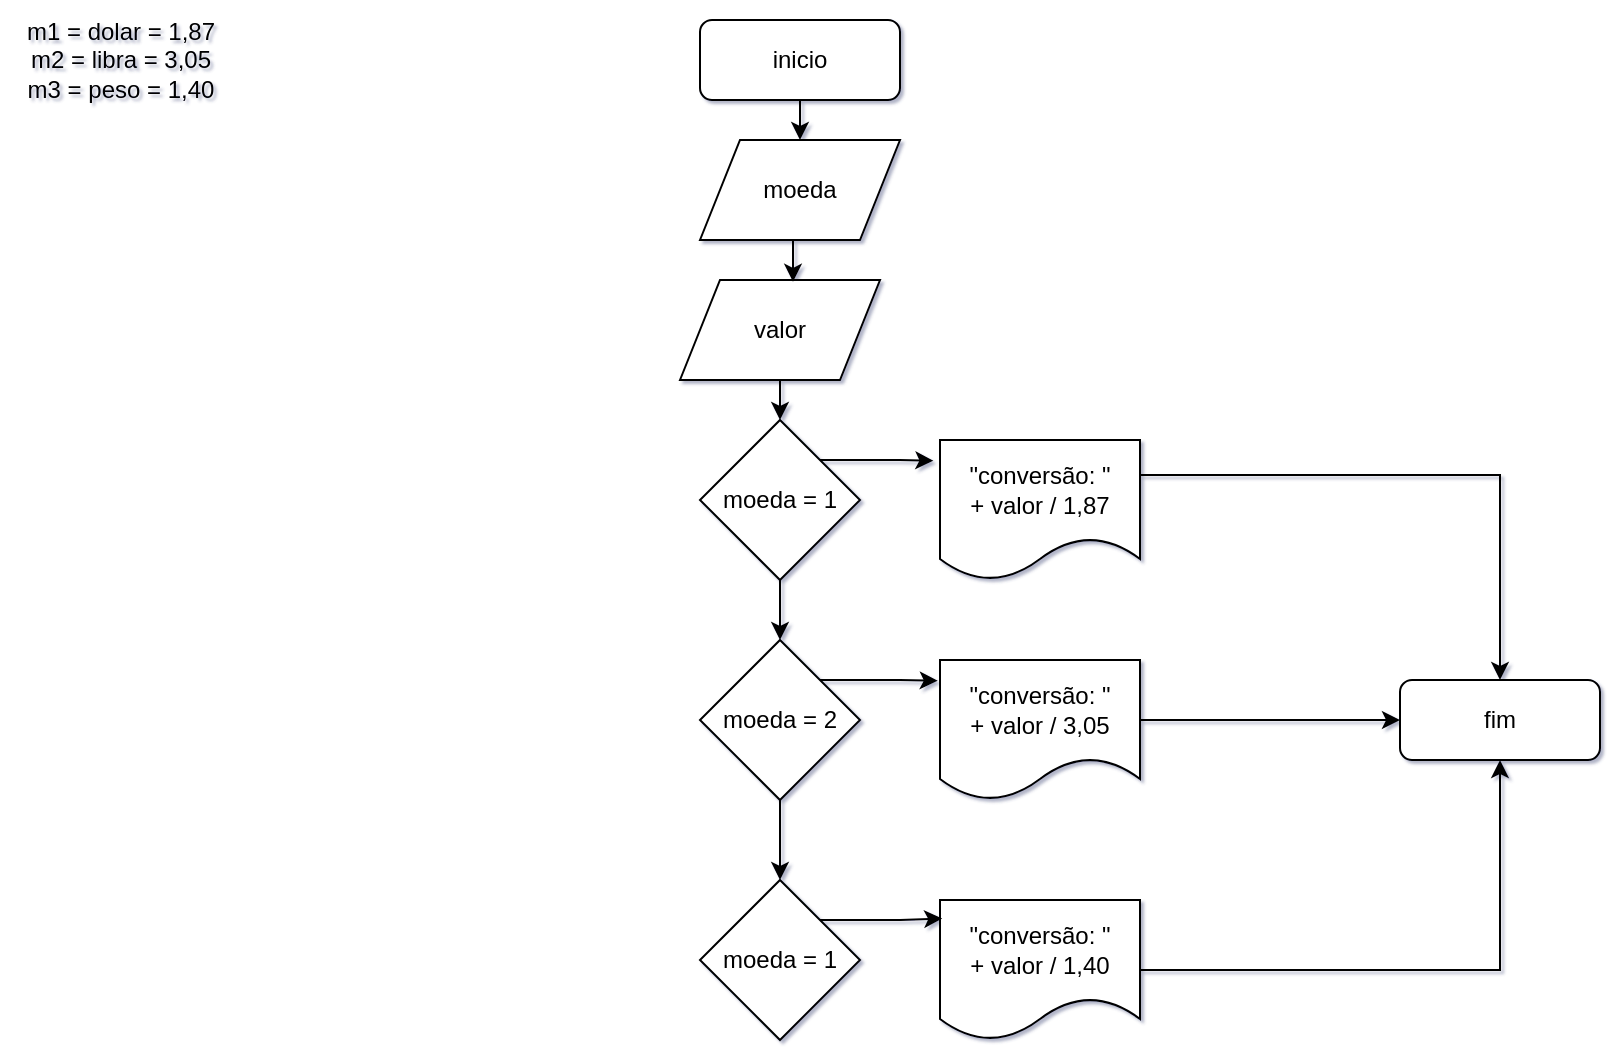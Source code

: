 <mxfile version="26.0.9">
  <diagram name="Página-1" id="IAS2n_sIF7jFCsGxXnuV">
    <mxGraphModel dx="765" dy="463" grid="1" gridSize="10" guides="1" tooltips="1" connect="1" arrows="1" fold="1" page="1" pageScale="1" pageWidth="1169" pageHeight="1654" background="none" math="0" shadow="1">
      <root>
        <mxCell id="0" />
        <mxCell id="1" parent="0" />
        <mxCell id="5pMe2-5SteMIqpU9e42x-7" style="edgeStyle=orthogonalEdgeStyle;rounded=0;orthogonalLoop=1;jettySize=auto;html=1;exitX=0.5;exitY=1;exitDx=0;exitDy=0;entryX=0.5;entryY=0;entryDx=0;entryDy=0;labelBackgroundColor=none;fontColor=default;" edge="1" parent="1" source="5pMe2-5SteMIqpU9e42x-1" target="5pMe2-5SteMIqpU9e42x-2">
          <mxGeometry relative="1" as="geometry" />
        </mxCell>
        <mxCell id="5pMe2-5SteMIqpU9e42x-1" value="inicio" style="rounded=1;whiteSpace=wrap;html=1;labelBackgroundColor=none;" vertex="1" parent="1">
          <mxGeometry x="560" y="20" width="100" height="40" as="geometry" />
        </mxCell>
        <mxCell id="5pMe2-5SteMIqpU9e42x-2" value="moeda" style="shape=parallelogram;perimeter=parallelogramPerimeter;whiteSpace=wrap;html=1;fixedSize=1;labelBackgroundColor=none;" vertex="1" parent="1">
          <mxGeometry x="560" y="80" width="100" height="50" as="geometry" />
        </mxCell>
        <mxCell id="5pMe2-5SteMIqpU9e42x-18" style="edgeStyle=orthogonalEdgeStyle;rounded=0;orthogonalLoop=1;jettySize=auto;html=1;exitX=0.5;exitY=1;exitDx=0;exitDy=0;entryX=0.5;entryY=0;entryDx=0;entryDy=0;labelBackgroundColor=none;fontColor=default;" edge="1" parent="1" source="5pMe2-5SteMIqpU9e42x-4" target="5pMe2-5SteMIqpU9e42x-10">
          <mxGeometry relative="1" as="geometry" />
        </mxCell>
        <mxCell id="5pMe2-5SteMIqpU9e42x-4" value="moeda = 1" style="rhombus;whiteSpace=wrap;html=1;labelBackgroundColor=none;" vertex="1" parent="1">
          <mxGeometry x="560" y="220" width="80" height="80" as="geometry" />
        </mxCell>
        <mxCell id="5pMe2-5SteMIqpU9e42x-5" value="m1 = dolar = 1,87&lt;div&gt;m2 = libra = 3,05&lt;/div&gt;&lt;div&gt;m3 = peso = 1,40&lt;/div&gt;" style="text;html=1;align=center;verticalAlign=middle;resizable=0;points=[];autosize=1;strokeColor=none;fillColor=none;labelBackgroundColor=none;" vertex="1" parent="1">
          <mxGeometry x="210" y="10" width="120" height="60" as="geometry" />
        </mxCell>
        <mxCell id="5pMe2-5SteMIqpU9e42x-15" style="edgeStyle=orthogonalEdgeStyle;rounded=0;orthogonalLoop=1;jettySize=auto;html=1;exitX=0.5;exitY=1;exitDx=0;exitDy=0;entryX=0.5;entryY=0;entryDx=0;entryDy=0;labelBackgroundColor=none;fontColor=default;" edge="1" parent="1" source="5pMe2-5SteMIqpU9e42x-6" target="5pMe2-5SteMIqpU9e42x-4">
          <mxGeometry relative="1" as="geometry" />
        </mxCell>
        <mxCell id="5pMe2-5SteMIqpU9e42x-6" value="valor" style="shape=parallelogram;perimeter=parallelogramPerimeter;whiteSpace=wrap;html=1;fixedSize=1;labelBackgroundColor=none;" vertex="1" parent="1">
          <mxGeometry x="550" y="150" width="100" height="50" as="geometry" />
        </mxCell>
        <mxCell id="5pMe2-5SteMIqpU9e42x-8" style="edgeStyle=orthogonalEdgeStyle;rounded=0;orthogonalLoop=1;jettySize=auto;html=1;exitX=0.5;exitY=1;exitDx=0;exitDy=0;entryX=0.565;entryY=0.018;entryDx=0;entryDy=0;entryPerimeter=0;labelBackgroundColor=none;fontColor=default;" edge="1" parent="1" source="5pMe2-5SteMIqpU9e42x-2" target="5pMe2-5SteMIqpU9e42x-6">
          <mxGeometry relative="1" as="geometry" />
        </mxCell>
        <mxCell id="5pMe2-5SteMIqpU9e42x-22" style="edgeStyle=orthogonalEdgeStyle;rounded=0;orthogonalLoop=1;jettySize=auto;html=1;exitX=1;exitY=0.25;exitDx=0;exitDy=0;entryX=0.5;entryY=0;entryDx=0;entryDy=0;labelBackgroundColor=none;fontColor=default;" edge="1" parent="1" source="5pMe2-5SteMIqpU9e42x-9" target="5pMe2-5SteMIqpU9e42x-14">
          <mxGeometry relative="1" as="geometry" />
        </mxCell>
        <mxCell id="5pMe2-5SteMIqpU9e42x-9" value="&quot;conversão: &quot;&lt;div&gt;+ valor / 1,87&lt;/div&gt;" style="shape=document;whiteSpace=wrap;html=1;boundedLbl=1;labelBackgroundColor=none;" vertex="1" parent="1">
          <mxGeometry x="680" y="230" width="100" height="70" as="geometry" />
        </mxCell>
        <mxCell id="5pMe2-5SteMIqpU9e42x-19" style="edgeStyle=orthogonalEdgeStyle;rounded=0;orthogonalLoop=1;jettySize=auto;html=1;exitX=0.5;exitY=1;exitDx=0;exitDy=0;entryX=0.5;entryY=0;entryDx=0;entryDy=0;labelBackgroundColor=none;fontColor=default;" edge="1" parent="1" source="5pMe2-5SteMIqpU9e42x-10" target="5pMe2-5SteMIqpU9e42x-11">
          <mxGeometry relative="1" as="geometry" />
        </mxCell>
        <mxCell id="5pMe2-5SteMIqpU9e42x-10" value="moeda = 2" style="rhombus;whiteSpace=wrap;html=1;labelBackgroundColor=none;" vertex="1" parent="1">
          <mxGeometry x="560" y="330" width="80" height="80" as="geometry" />
        </mxCell>
        <mxCell id="5pMe2-5SteMIqpU9e42x-11" value="moeda = 1" style="rhombus;whiteSpace=wrap;html=1;labelBackgroundColor=none;" vertex="1" parent="1">
          <mxGeometry x="560" y="450" width="80" height="80" as="geometry" />
        </mxCell>
        <mxCell id="5pMe2-5SteMIqpU9e42x-21" style="edgeStyle=orthogonalEdgeStyle;rounded=0;orthogonalLoop=1;jettySize=auto;html=1;exitX=1;exitY=0.5;exitDx=0;exitDy=0;entryX=0;entryY=0.5;entryDx=0;entryDy=0;labelBackgroundColor=none;fontColor=default;" edge="1" parent="1" source="5pMe2-5SteMIqpU9e42x-12" target="5pMe2-5SteMIqpU9e42x-14">
          <mxGeometry relative="1" as="geometry">
            <mxPoint x="860" y="374.778" as="targetPoint" />
            <Array as="points">
              <mxPoint x="780" y="370" />
            </Array>
          </mxGeometry>
        </mxCell>
        <mxCell id="5pMe2-5SteMIqpU9e42x-12" value="&quot;conversão: &quot;&lt;div&gt;+ valor / 3,05&lt;/div&gt;" style="shape=document;whiteSpace=wrap;html=1;boundedLbl=1;labelBackgroundColor=none;" vertex="1" parent="1">
          <mxGeometry x="680" y="340" width="100" height="70" as="geometry" />
        </mxCell>
        <mxCell id="5pMe2-5SteMIqpU9e42x-20" style="edgeStyle=orthogonalEdgeStyle;rounded=0;orthogonalLoop=1;jettySize=auto;html=1;exitX=1;exitY=0.5;exitDx=0;exitDy=0;entryX=0.5;entryY=1;entryDx=0;entryDy=0;labelBackgroundColor=none;fontColor=default;" edge="1" parent="1" source="5pMe2-5SteMIqpU9e42x-13" target="5pMe2-5SteMIqpU9e42x-14">
          <mxGeometry relative="1" as="geometry" />
        </mxCell>
        <mxCell id="5pMe2-5SteMIqpU9e42x-13" value="&quot;conversão: &quot;&lt;div&gt;+ valor / 1,40&lt;/div&gt;" style="shape=document;whiteSpace=wrap;html=1;boundedLbl=1;labelBackgroundColor=none;" vertex="1" parent="1">
          <mxGeometry x="680" y="460" width="100" height="70" as="geometry" />
        </mxCell>
        <mxCell id="5pMe2-5SteMIqpU9e42x-14" value="fim" style="rounded=1;whiteSpace=wrap;html=1;labelBackgroundColor=none;" vertex="1" parent="1">
          <mxGeometry x="910" y="350" width="100" height="40" as="geometry" />
        </mxCell>
        <mxCell id="5pMe2-5SteMIqpU9e42x-25" style="edgeStyle=orthogonalEdgeStyle;rounded=0;orthogonalLoop=1;jettySize=auto;html=1;exitX=1;exitY=0;exitDx=0;exitDy=0;entryX=0.011;entryY=0.132;entryDx=0;entryDy=0;entryPerimeter=0;labelBackgroundColor=none;fontColor=default;" edge="1" parent="1" source="5pMe2-5SteMIqpU9e42x-11" target="5pMe2-5SteMIqpU9e42x-13">
          <mxGeometry relative="1" as="geometry" />
        </mxCell>
        <mxCell id="5pMe2-5SteMIqpU9e42x-26" style="edgeStyle=orthogonalEdgeStyle;rounded=0;orthogonalLoop=1;jettySize=auto;html=1;exitX=1;exitY=0;exitDx=0;exitDy=0;entryX=-0.011;entryY=0.148;entryDx=0;entryDy=0;entryPerimeter=0;labelBackgroundColor=none;fontColor=default;" edge="1" parent="1" source="5pMe2-5SteMIqpU9e42x-10" target="5pMe2-5SteMIqpU9e42x-12">
          <mxGeometry relative="1" as="geometry" />
        </mxCell>
        <mxCell id="5pMe2-5SteMIqpU9e42x-27" style="edgeStyle=orthogonalEdgeStyle;rounded=0;orthogonalLoop=1;jettySize=auto;html=1;exitX=1;exitY=0;exitDx=0;exitDy=0;entryX=-0.033;entryY=0.148;entryDx=0;entryDy=0;entryPerimeter=0;labelBackgroundColor=none;fontColor=default;" edge="1" parent="1" source="5pMe2-5SteMIqpU9e42x-4" target="5pMe2-5SteMIqpU9e42x-9">
          <mxGeometry relative="1" as="geometry" />
        </mxCell>
      </root>
    </mxGraphModel>
  </diagram>
</mxfile>
